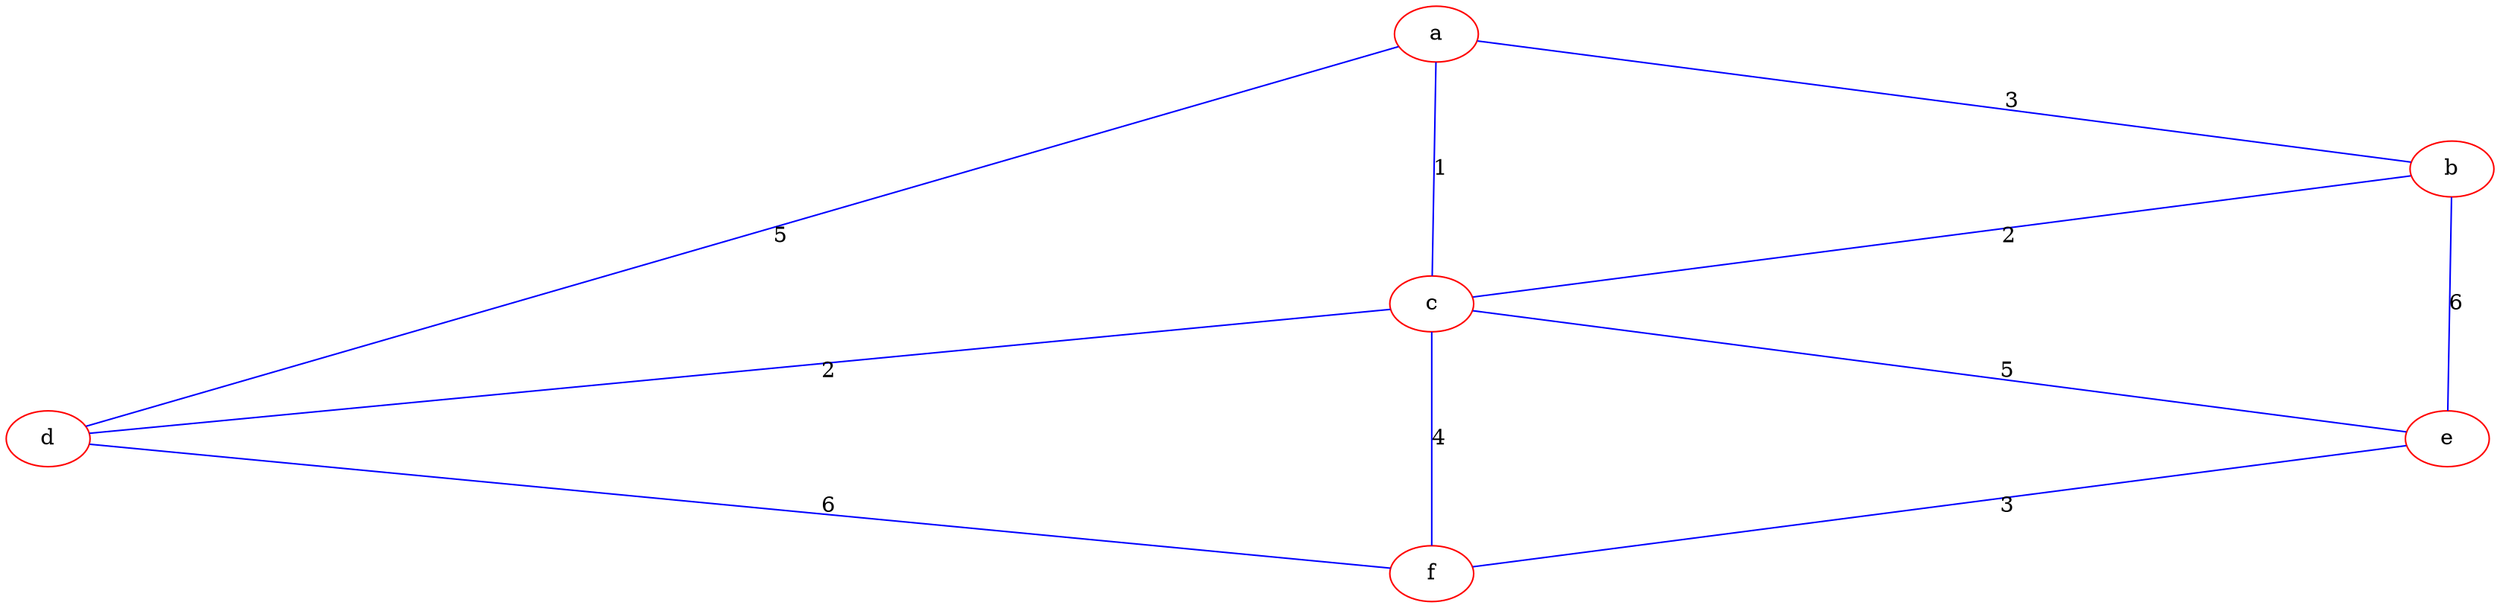 digraph {
    splines=true;
    sep="+25,25";
    overlap=scalexy;
    nodesep=6.0;

    a -> b [label="3", dir=none, color=blue]
    a -> c [label="1", dir=none, color=blue]
    a -> d [label="5", dir=none, color=blue]

    b -> c [label="2", dir=none, color=blue]
    c -> d [label="2", dir=none, color=blue]

    b -> e [label="6", dir=none, color=blue]
    c -> e [label="5", dir=none, color=blue]

    c -> f [label="4", dir=none, color=blue]
    d -> f [label="6", dir=none, color=blue]

    e -> f [label="3", dir=none, color=blue]

    a [color=red]
    b [color=red]
    c [color=red]
    d [color=red]
    e [color=red]
    f [color=red]
}

